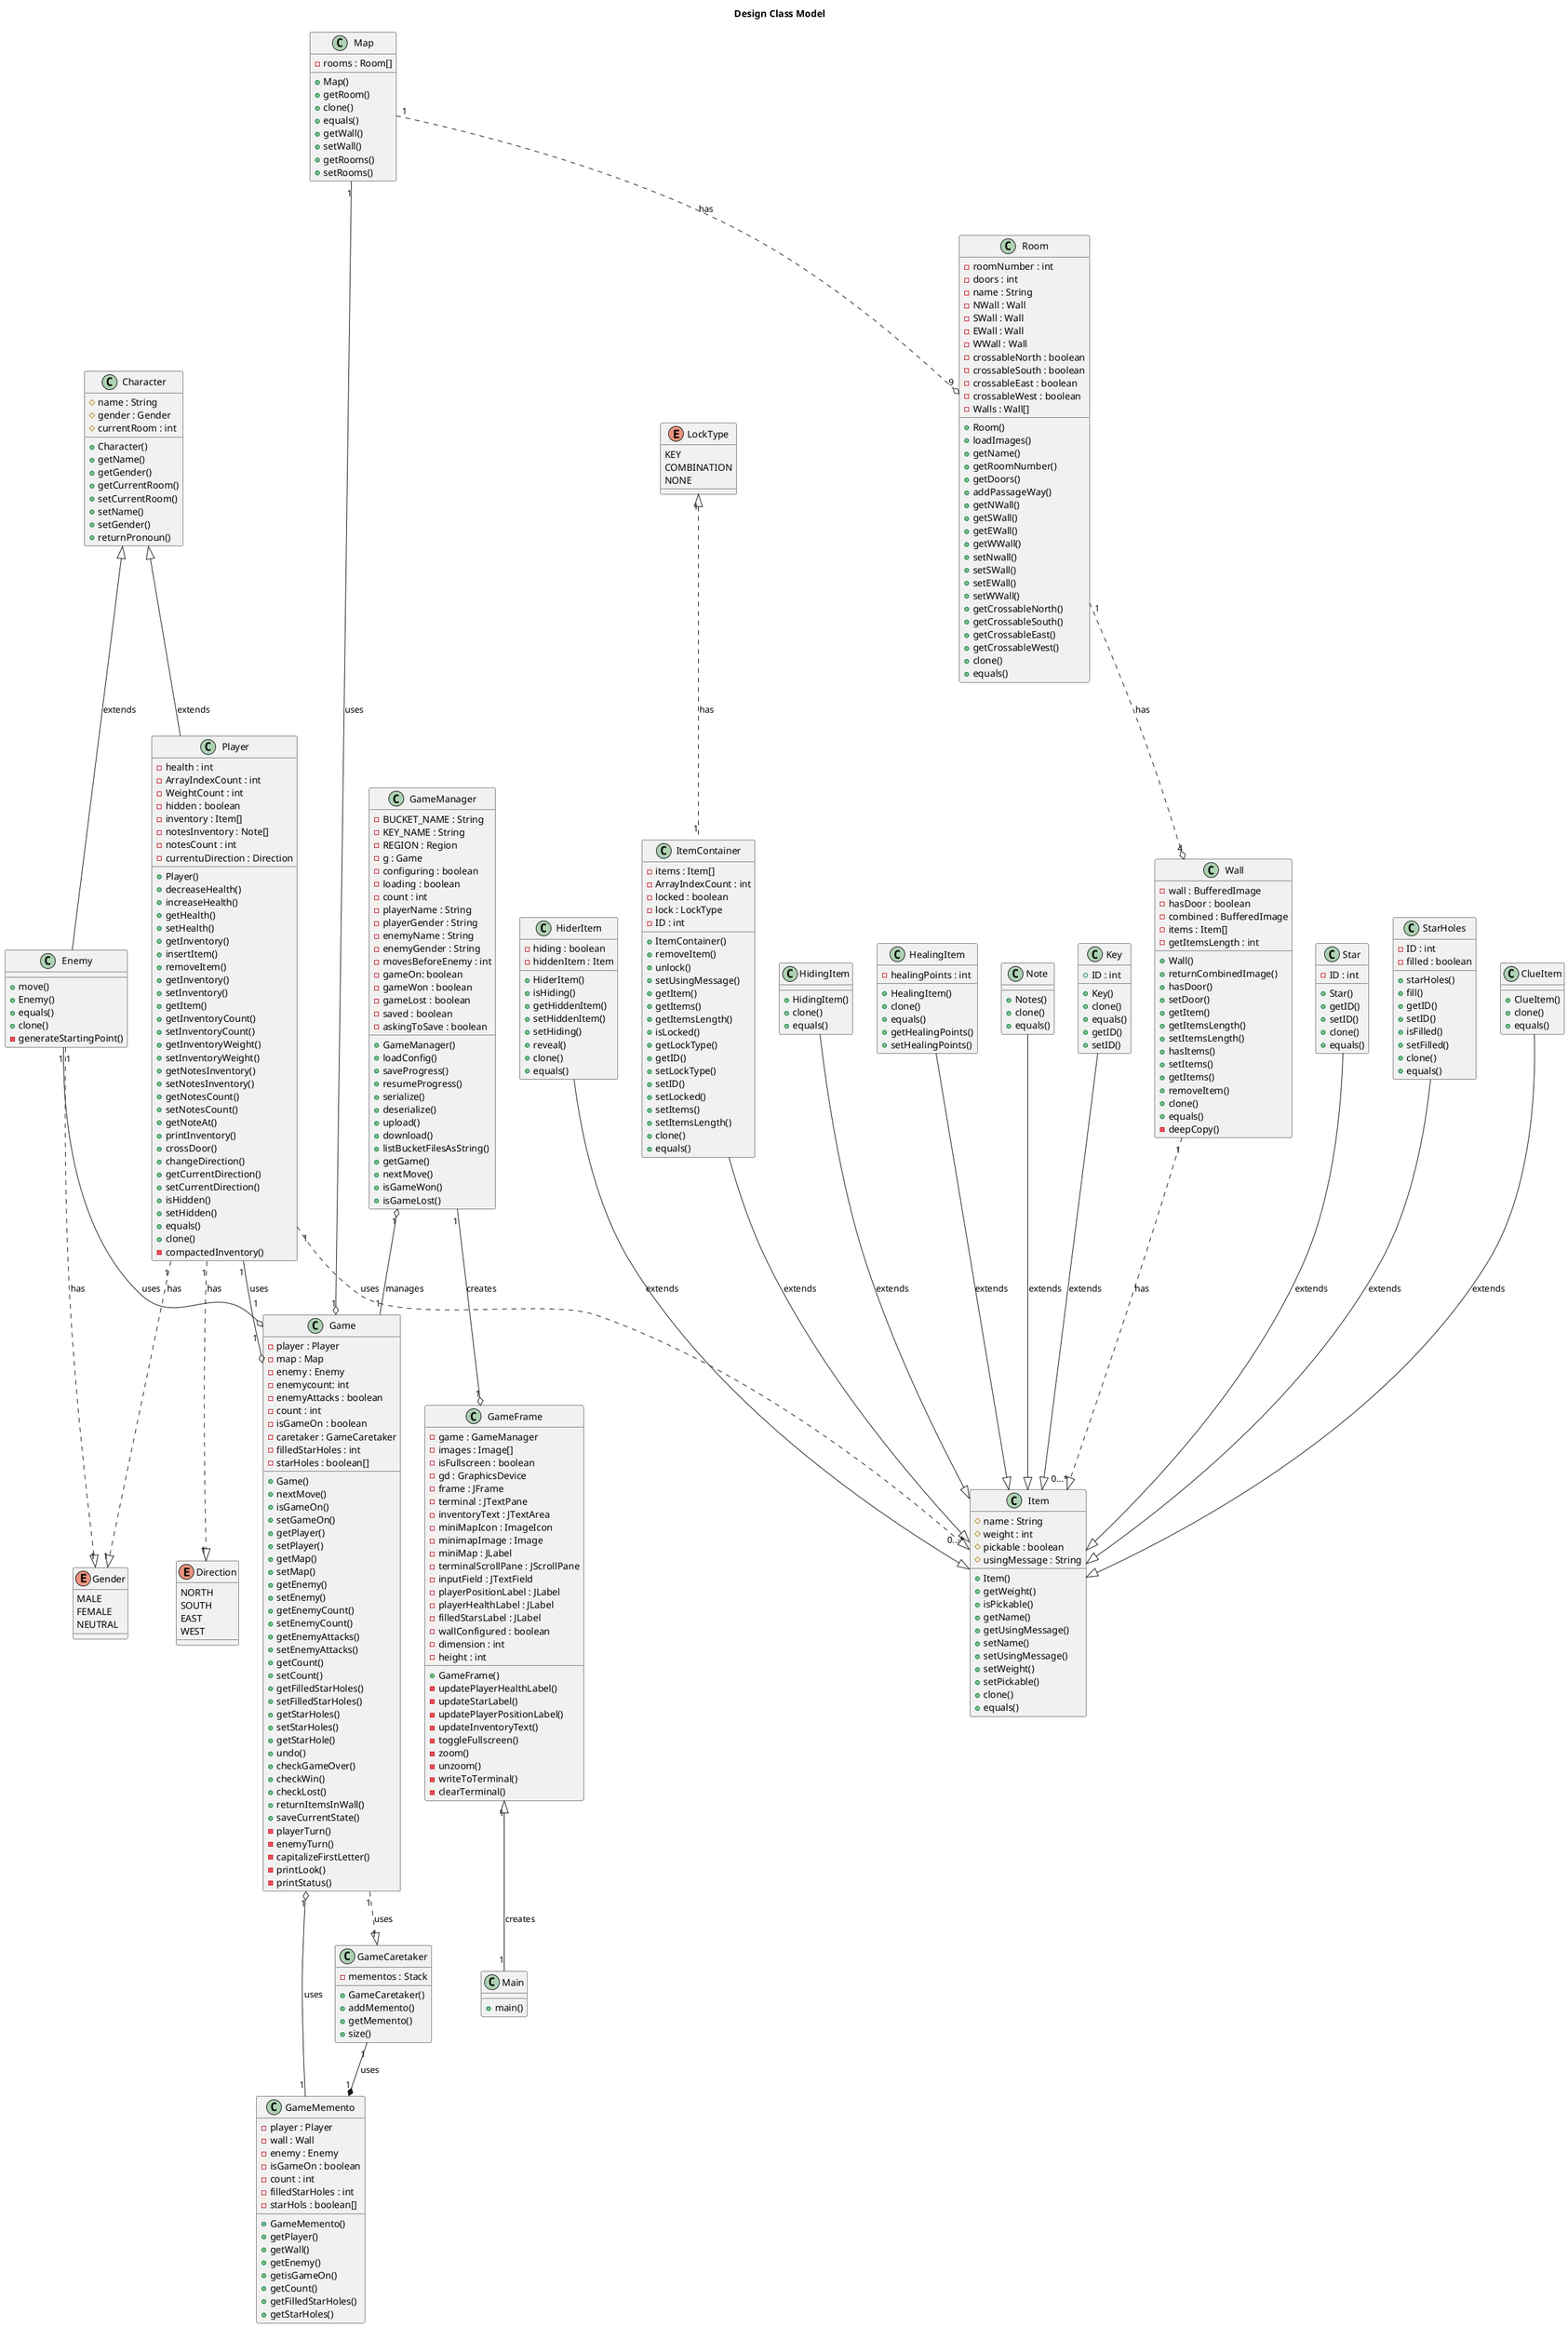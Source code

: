 @startuml DesignClassModel

    Title Design Class Model

    class Player {
        -health : int
        -ArrayIndexCount : int
        -WeightCount : int
        -hidden : boolean
        -inventory : Item[]
        -notesInventory : Note[]
        -notesCount : int
        -currentuDirection : Direction

        +Player()
        +decreaseHealth()
        +increaseHealth()
        +getHealth()
        +setHealth()
        +getInventory()
        +insertItem()
        +removeItem()
        +getInventory()
        +setInventory()
        +getItem()
        +getInventoryCount()
        +setInventoryCount()
        +getInventoryWeight()
        +setInventoryWeight()
        +getNotesInventory()
        +setNotesInventory()
        +getNotesCount()
        +setNotesCount()
        +getNoteAt()
        +printInventory()
        +crossDoor()
        +changeDirection()
        +getCurrentDirection()
        +setCurrentDirection()
        +isHidden()
        +setHidden()
        +equals()
        +clone()
        -compactedInventory()
    }

    class GameMemento{
        -player : Player
        -wall : Wall
        -enemy : Enemy
        -isGameOn : boolean
        -count : int
        -filledStarHoles : int
        -starHols : boolean[]

        +GameMemento()
        +getPlayer()
        +getWall()
        +getEnemy()
        +getisGameOn()
        +getCount()
        +getFilledStarHoles()
        +getStarHoles()
    }

    class GameCaretaker{
        -mementos : Stack

        +GameCaretaker()
        +addMemento()
        +getMemento()
        +size()
    }

    enum Gender {
        MALE
        FEMALE
        NEUTRAL
    }

    enum Direction {
        NORTH
        SOUTH
        EAST
        WEST
    }

    enum LockType {
        KEY
        COMBINATION
        NONE
    }

    class Enemy{
        +move()
        +Enemy()
        +equals()
        +clone()
        -generateStartingPoint()
    }

    class GameFrame {
        -game : GameManager
        -images : Image[]
        -isFullscreen : boolean
        -gd : GraphicsDevice
        -frame : JFrame
        -terminal : JTextPane
        -inventoryText : JTextArea
        -miniMapIcon : ImageIcon
        -minimapImage : Image
        -miniMap : JLabel
        -terminalScrollPane : JScrollPane
        -inputField : JTextField
        -playerPositionLabel : JLabel
        -playerHealthLabel : JLabel
        -filledStarsLabel : JLabel
        -wallConfigured : boolean
        -dimension : int
        -height : int

        +GameFrame()
        -updatePlayerHealthLabel()
        -updateStarLabel()
        -updatePlayerPositionLabel()
        -updateInventoryText()
        -toggleFullscreen()
        -zoom()
        -unzoom()
        -writeToTerminal()
        -clearTerminal()
    }

    class Game {
        -player : Player
        -map : Map
        -enemy : Enemy
        -enemycount: int
        -enemyAttacks : boolean
        -count : int
        -isGameOn : boolean
        -caretaker : GameCaretaker
        -filledStarHoles : int
        -starHoles : boolean[]
        
        +Game()
        +nextMove()
        +isGameOn()
        +setGameOn()
        +getPlayer()
        +setPlayer()
        +getMap()
        +setMap()
        +getEnemy()
        +setEnemy()
        +getEnemyCount()
        +setEnemyCount()
        +getEnemyAttacks()
        +setEnemyAttacks()
        +getCount()
        +setCount()
        +getFilledStarHoles()
        +setFilledStarHoles()
        +getStarHoles()
        +setStarHoles()
        +getStarHole()
        +undo()
        +checkGameOver()
        +checkWin()
        +checkLost()
        +returnItemsInWall()
        +saveCurrentState()
        -playerTurn()
        -enemyTurn()
        -capitalizeFirstLetter()
        -printLook()
        -printStatus()
    }

    class Main {
        +main()
    }

    class Item{
        #name : String
        #weight : int
        #pickable : boolean
        #usingMessage : String

        +Item()
        +getWeight()
        +isPickable()
        +getName()
        +getUsingMessage()
        +setName()
        +setUsingMessage()
        +setWeight()
        +setPickable()
        +clone()
        +equals()
    }

    class ClueItem{
        +ClueItem()
        +clone()
        +equals()
    }

    class HiderItem{
        -hiding : boolean
        -hiddenItem : Item

        +HiderItem()
        +isHiding()
        +getHiddenItem()
        +setHiddenItem()
        +setHiding()
        +reveal()
        +clone()
        +equals()
    }

    class ItemContainer{
        -items : Item[]
        -ArrayIndexCount : int
        -locked : boolean
        -lock : LockType
        -ID : int

        +ItemContainer()
        +removeItem()
        +unlock()
        +setUsingMessage()
        +getItem()
        +getItems()
        +getItemsLength()
        +isLocked()
        +getLockType()
        +getID()
        +setLockType()
        +setID()
        +setLocked()
        +setItems()
        +setItemsLength()
        +clone()
        +equals()
    }

    class HidingItem{
        +HidingItem()
        +clone()
        +equals()
    }

    class HealingItem{
        -healingPoints : int

        +HealingItem()
        +clone()
        +equals()
        +getHealingPoints()
        +setHealingPoints()
    }

    class Note {
        +Notes()
        +clone()
        +equals()
    }

    class Key {
        +ID : int

        +Key()
        +clone()
        +equals()
        +getID()
        +setID()
    }

    class Map {
        -rooms : Room[]

        +Map()
        +getRoom()
        +clone()
        +equals()
        +getWall()
        +setWall()
        +getRooms()
        +setRooms()
    }

    class Room {
        -roomNumber : int
        -doors : int
        -name : String
        -NWall : Wall
        -SWall : Wall
        -EWall : Wall
        -WWall : Wall
        -crossableNorth : boolean
        -crossableSouth : boolean
        -crossableEast : boolean
        -crossableWest : boolean
        -Walls : Wall[]

        +Room()
        +loadImages()
        +getName()
        +getRoomNumber()
        +getDoors()
        +addPassageWay()
        +getNWall()
        +getSWall()
        +getEWall()
        +getWWall()
        +setNwall()
        +setSWall()
        +setEWall()
        +setWWall()
        +getCrossableNorth()
        +getCrossableSouth()
        +getCrossableEast()
        +getCrossableWest()
        +clone()
        +equals()
    }
    
    class Character {
        #name : String
        #gender : Gender
        #currentRoom : int

        +Character()
        +getName()
        +getGender()
        +getCurrentRoom()
        +setCurrentRoom()
        +setName()
        +setGender()
        +returnPronoun()
    }

    class Wall
    {
        -wall : BufferedImage
        -hasDoor : boolean
        -combined : BufferedImage
        -items : Item[]
        -getItemsLength : int
        
        +Wall()
        +returnCombinedImage()
        +hasDoor()
        +setDoor()
        +getItem()
        +getItemsLength()
        +setItemsLength()
        +hasItems()
        +setItems()
        +getItems()
        +removeItem()
        +clone()
        +equals()
        -deepCopy()
    }

    class Star {
        -ID : int

        +Star()
        +getID()
        +setID()
        +clone()
        +equals()
    }

    class StarHoles {
        -ID : int
        -filled : boolean

        +starHoles()
        +fill()
        +getID()
        +setID()
        +isFilled()
        +setFilled()
        +clone()
        +equals()
    }

    class GameManager {
        -BUCKET_NAME : String
        -KEY_NAME : String
        -REGION : Region
        -g : Game   
        -configuring : boolean
        -loading : boolean 
        -count : int
        -playerName : String
        -playerGender : String
        -enemyName : String
        -enemyGender : String
        -movesBeforeEnemy : int
        -gameOn: boolean
        -gameWon : boolean
        -gameLost : boolean
        -saved : boolean
        -askingToSave : boolean

        +GameManager()
        +loadConfig()
        +saveProgress()
        +resumeProgress()
        +serialize()
        +deserialize()
        +upload()
        +download()
        +listBucketFilesAsString()
        +getGame()
        +nextMove()
        +isGameWon()
        +isGameLost()
    }

    Player"1" ..|> "1"Gender : has
    LockType"1" <|.. "1"ItemContainer : has
    Map"1" ..o "9" Room : has
    Room"1" ..o "4" Wall :has
    Player"1" ..|> "0...*"Item : uses 
    Wall"1" ..|> "0...*" Item : has
    Player"1" ..|> "1"Direction : has
    Key --|> Item : extends
    HiderItem --|> Item : extends
    ItemContainer --|> Item : extends
    HealingItem --|> Item : extends
    ClueItem --|> Item : extends
    HidingItem --|> Item : extends
    Note --|> Item : extends
    Star --|> Item : extends
    StarHoles --|> Item : extends
    Enemy"1" ..|> "1"Gender : has
    Character <|-- Player : extends
    Character <|-- Enemy : extends
    Player "1" --o "1" Game : uses
    Map "1" --o "1" Game : uses
    Enemy "1" --o "1" Game : uses
    GameMemento "1" --o "1" Game : uses
    GameCaretaker "1" --* "1" GameMemento : uses
    Game "1" ..|> "1" GameCaretaker : uses
    GameManager "1" --o "1" GameFrame : creates
    GameManager "1" o-- "1" Game : manages
    GameFrame "1" <|-- "1" Main : creates

@enduml
